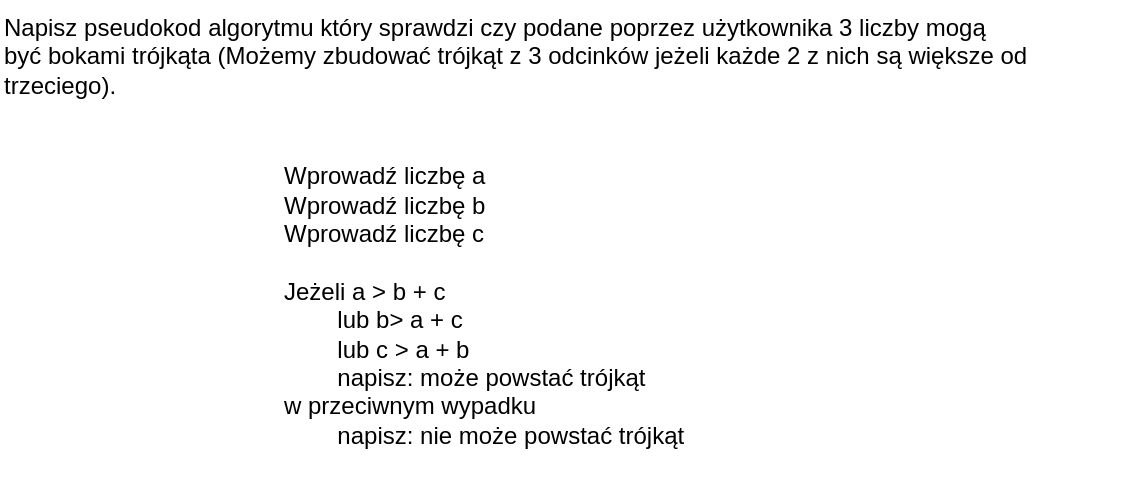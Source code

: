 <mxfile version="22.0.8" type="google">
  <diagram name="Strona-1" id="NlYXha1ovWQa7g6nUnQO">
    <mxGraphModel grid="1" page="1" gridSize="10" guides="1" tooltips="1" connect="1" arrows="1" fold="1" pageScale="1" pageWidth="827" pageHeight="1169" math="0" shadow="0">
      <root>
        <mxCell id="0" />
        <mxCell id="1" parent="0" />
        <mxCell id="vyV2zcldcA2wPxc2-iQG-2" value="Napisz pseudokod algorytmu który sprawdzi czy podane poprzez użytkownika 3 liczby mogą&#xa;być bokami trójkąta (Możemy zbudować trójkąt z 3 odcinków jeżeli każde 2 z nich są większe od&#xa;trzeciego)." style="text;whiteSpace=wrap;html=1;" vertex="1" parent="1">
          <mxGeometry x="20" y="10" width="560" height="70" as="geometry" />
        </mxCell>
        <mxCell id="vyV2zcldcA2wPxc2-iQG-3" value="Wprowadź liczbę a&lt;br&gt;Wprowadź liczbę b&lt;br&gt;Wprowadź liczbę c&lt;br&gt;&lt;br&gt;Jeżeli a &amp;gt; b + c&lt;br&gt;&lt;span style=&quot;white-space: pre;&quot;&gt;&#x9;&lt;/span&gt;lub b&amp;gt; a + c&lt;br&gt;&lt;span style=&quot;white-space: pre;&quot;&gt;&#x9;&lt;/span&gt;lub c &amp;gt; a + b&lt;br&gt;&lt;span style=&quot;white-space: pre;&quot;&gt;&#x9;&lt;/span&gt;napisz: może powstać trójkąt&lt;br&gt;w przeciwnym wypadku&lt;br&gt;&lt;span style=&quot;white-space: pre;&quot;&gt;&#x9;&lt;/span&gt;napisz: nie może powstać trójkąt&amp;nbsp;&lt;br&gt;&lt;br&gt;" style="text;html=1;align=left;verticalAlign=middle;resizable=0;points=[];autosize=1;strokeColor=none;fillColor=none;" vertex="1" parent="1">
          <mxGeometry x="160" y="85" width="230" height="170" as="geometry" />
        </mxCell>
      </root>
    </mxGraphModel>
  </diagram>
</mxfile>
